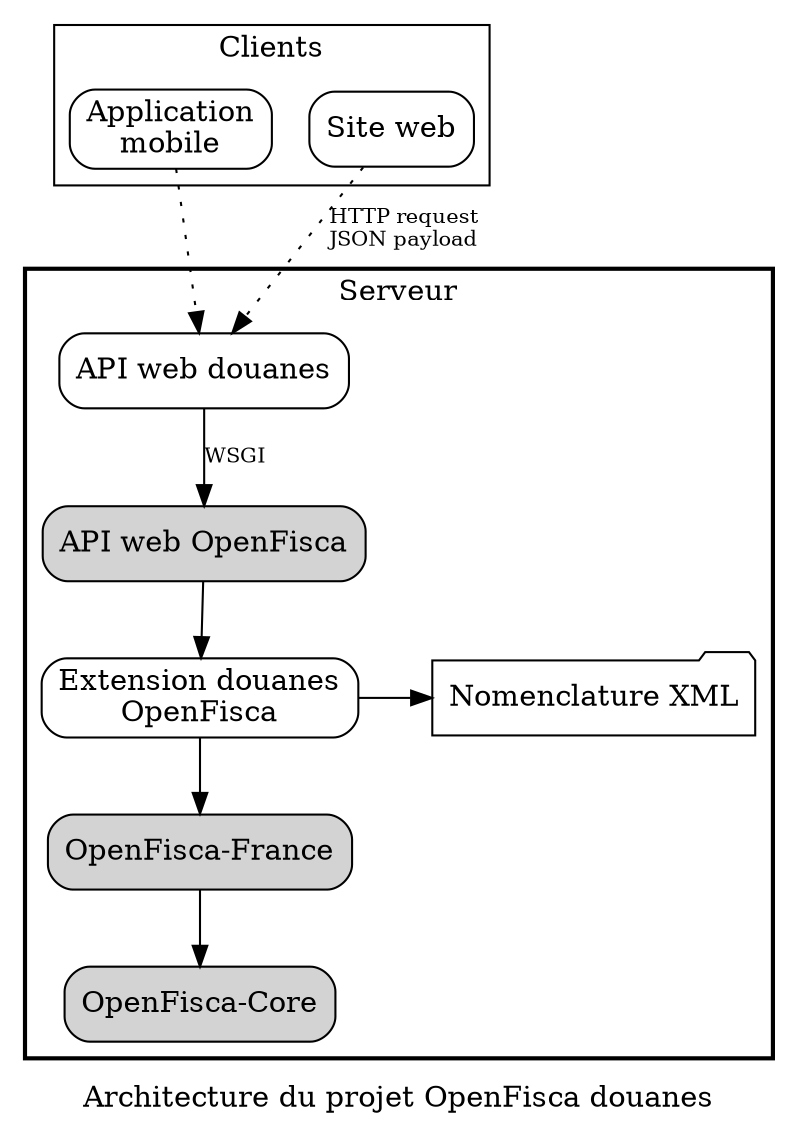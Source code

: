 digraph OpenFiscaDouanes {

  label = "Architecture du projet OpenFisca douanes";
  node [shape = box, style = rounded];
  edge [fontsize = 10]

  subgraph OpenFisca {
    node [fillcolor = lightgray, style = "rounded,filled"];
    of_web_api [label = "API web OpenFisca"];
    of_france [label = "OpenFisca-France"];
    of_core [label = "OpenFisca-Core"];
  }

  douanes_web_api [label = "API web douanes"];
  mobile_app [label = "Application\nmobile"];
  nomenclature_xml [label = "Nomenclature XML", shape = folder];
  of_ext_douanes [label = "Extension douanes\nOpenFisca"];
  web_site [label = "Site web"];

  subgraph cluster_server {
    label = "Serveur";
    style = bold;
    {rank=same; of_ext_douanes nomenclature_xml};
    of_ext_douanes -> {nomenclature_xml, of_france};
    douanes_web_api -> of_web_api [label = "WSGI"];
    of_web_api -> of_ext_douanes;
    of_france -> of_core;
  }

  subgraph cluster_clients {
    edge [style = dotted];
    label = "Clients";
    mobile_app -> douanes_web_api;
    web_site -> douanes_web_api [label = "HTTP request\nJSON payload"];
  }
}

